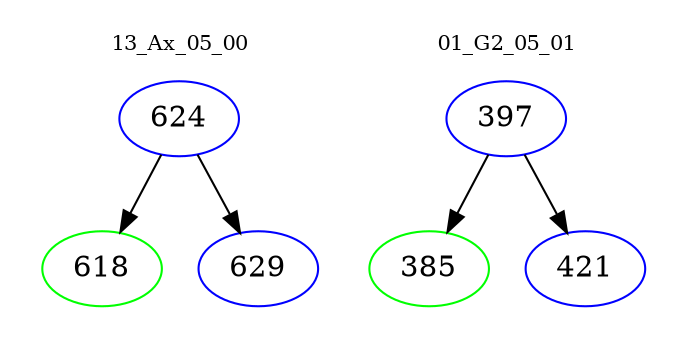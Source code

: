 digraph{
subgraph cluster_0 {
color = white
label = "13_Ax_05_00";
fontsize=10;
T0_624 [label="624", color="blue"]
T0_624 -> T0_618 [color="black"]
T0_618 [label="618", color="green"]
T0_624 -> T0_629 [color="black"]
T0_629 [label="629", color="blue"]
}
subgraph cluster_1 {
color = white
label = "01_G2_05_01";
fontsize=10;
T1_397 [label="397", color="blue"]
T1_397 -> T1_385 [color="black"]
T1_385 [label="385", color="green"]
T1_397 -> T1_421 [color="black"]
T1_421 [label="421", color="blue"]
}
}
